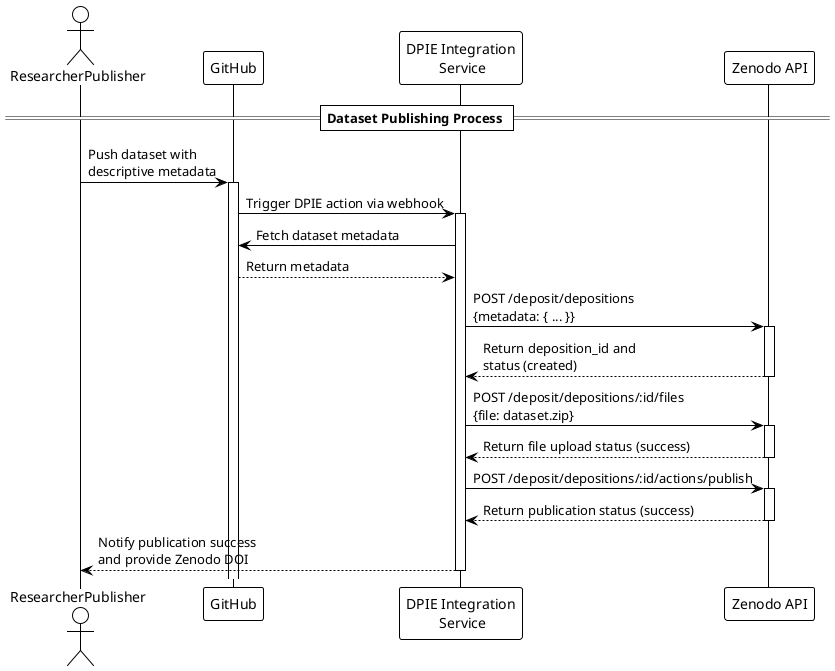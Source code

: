 @startuml
!theme plain

actor ResearcherPublisher as RP
participant "GitHub" as GH
participant "DPIE Integration\n Service" as DPIE
participant "Zenodo API" as ZA

== Dataset Publishing Process ==
RP -> GH : Push dataset with \ndescriptive metadata
activate GH

GH -> DPIE : Trigger DPIE action via webhook
activate DPIE

DPIE -> GH : Fetch dataset metadata 
GH --> DPIE : Return metadata

DPIE -> ZA : POST /deposit/depositions \n{metadata: { ... }}
activate ZA

ZA --> DPIE : Return deposition_id and \nstatus (created)
deactivate ZA

DPIE -> ZA : POST /deposit/depositions/:id/files \n{file: dataset.zip}
activate ZA

ZA --> DPIE : Return file upload status (success)
deactivate ZA

DPIE -> ZA : POST /deposit/depositions/:id/actions/publish
activate ZA
ZA --> DPIE : Return publication status (success)
deactivate ZA

DPIE --> RP : Notify publication success \nand provide Zenodo DOI
deactivate DPIE

@enduml